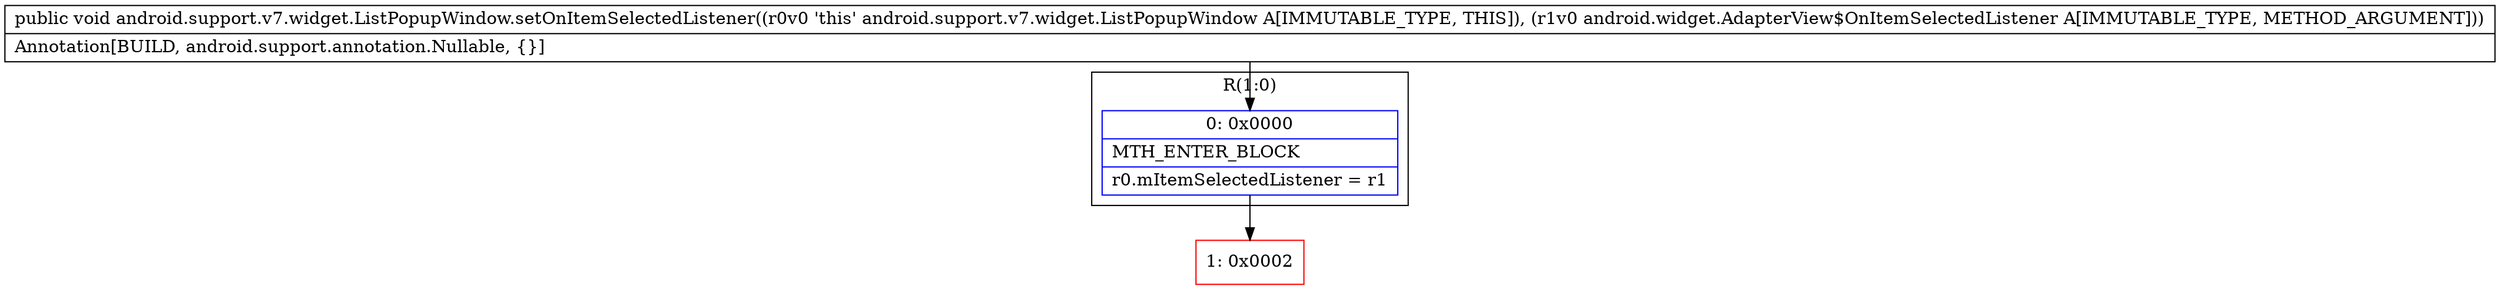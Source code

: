 digraph "CFG forandroid.support.v7.widget.ListPopupWindow.setOnItemSelectedListener(Landroid\/widget\/AdapterView$OnItemSelectedListener;)V" {
subgraph cluster_Region_1483879553 {
label = "R(1:0)";
node [shape=record,color=blue];
Node_0 [shape=record,label="{0\:\ 0x0000|MTH_ENTER_BLOCK\l|r0.mItemSelectedListener = r1\l}"];
}
Node_1 [shape=record,color=red,label="{1\:\ 0x0002}"];
MethodNode[shape=record,label="{public void android.support.v7.widget.ListPopupWindow.setOnItemSelectedListener((r0v0 'this' android.support.v7.widget.ListPopupWindow A[IMMUTABLE_TYPE, THIS]), (r1v0 android.widget.AdapterView$OnItemSelectedListener A[IMMUTABLE_TYPE, METHOD_ARGUMENT]))  | Annotation[BUILD, android.support.annotation.Nullable, \{\}]\l}"];
MethodNode -> Node_0;
Node_0 -> Node_1;
}

